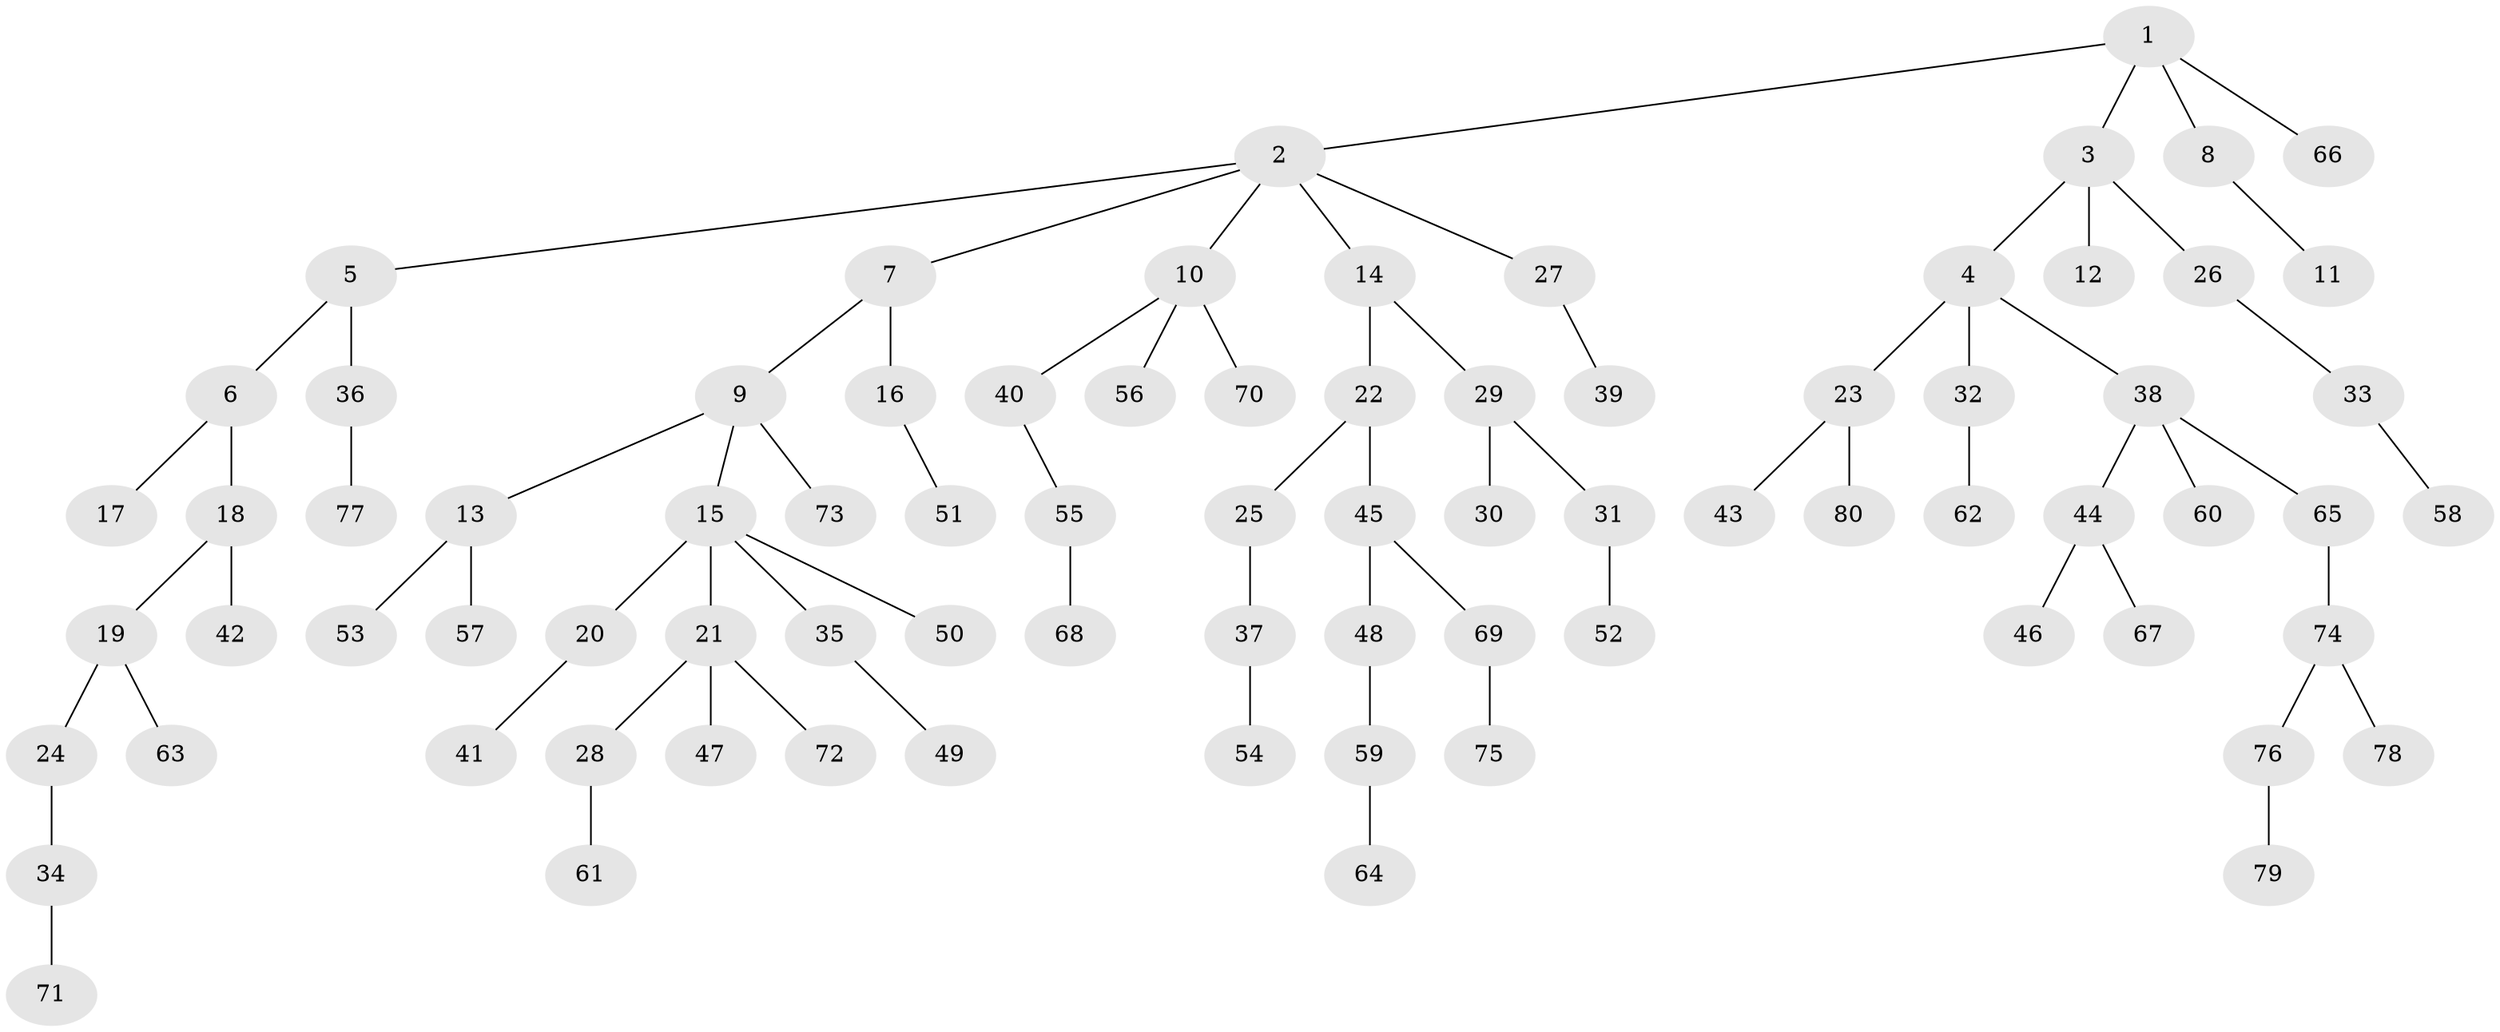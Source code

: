 // coarse degree distribution, {6: 0.02040816326530612, 3: 0.22448979591836735, 4: 0.04081632653061224, 2: 0.2857142857142857, 1: 0.42857142857142855}
// Generated by graph-tools (version 1.1) at 2025/37/03/04/25 23:37:23]
// undirected, 80 vertices, 79 edges
graph export_dot {
  node [color=gray90,style=filled];
  1;
  2;
  3;
  4;
  5;
  6;
  7;
  8;
  9;
  10;
  11;
  12;
  13;
  14;
  15;
  16;
  17;
  18;
  19;
  20;
  21;
  22;
  23;
  24;
  25;
  26;
  27;
  28;
  29;
  30;
  31;
  32;
  33;
  34;
  35;
  36;
  37;
  38;
  39;
  40;
  41;
  42;
  43;
  44;
  45;
  46;
  47;
  48;
  49;
  50;
  51;
  52;
  53;
  54;
  55;
  56;
  57;
  58;
  59;
  60;
  61;
  62;
  63;
  64;
  65;
  66;
  67;
  68;
  69;
  70;
  71;
  72;
  73;
  74;
  75;
  76;
  77;
  78;
  79;
  80;
  1 -- 2;
  1 -- 3;
  1 -- 8;
  1 -- 66;
  2 -- 5;
  2 -- 7;
  2 -- 10;
  2 -- 14;
  2 -- 27;
  3 -- 4;
  3 -- 12;
  3 -- 26;
  4 -- 23;
  4 -- 32;
  4 -- 38;
  5 -- 6;
  5 -- 36;
  6 -- 17;
  6 -- 18;
  7 -- 9;
  7 -- 16;
  8 -- 11;
  9 -- 13;
  9 -- 15;
  9 -- 73;
  10 -- 40;
  10 -- 56;
  10 -- 70;
  13 -- 53;
  13 -- 57;
  14 -- 22;
  14 -- 29;
  15 -- 20;
  15 -- 21;
  15 -- 35;
  15 -- 50;
  16 -- 51;
  18 -- 19;
  18 -- 42;
  19 -- 24;
  19 -- 63;
  20 -- 41;
  21 -- 28;
  21 -- 47;
  21 -- 72;
  22 -- 25;
  22 -- 45;
  23 -- 43;
  23 -- 80;
  24 -- 34;
  25 -- 37;
  26 -- 33;
  27 -- 39;
  28 -- 61;
  29 -- 30;
  29 -- 31;
  31 -- 52;
  32 -- 62;
  33 -- 58;
  34 -- 71;
  35 -- 49;
  36 -- 77;
  37 -- 54;
  38 -- 44;
  38 -- 60;
  38 -- 65;
  40 -- 55;
  44 -- 46;
  44 -- 67;
  45 -- 48;
  45 -- 69;
  48 -- 59;
  55 -- 68;
  59 -- 64;
  65 -- 74;
  69 -- 75;
  74 -- 76;
  74 -- 78;
  76 -- 79;
}
